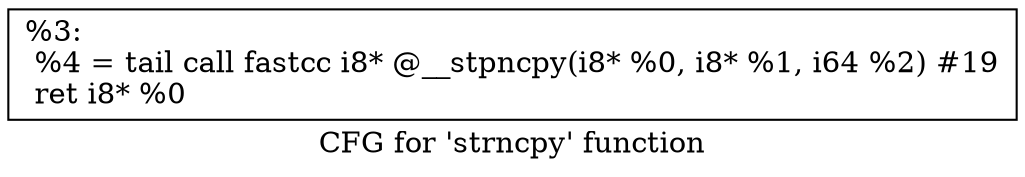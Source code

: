 digraph "CFG for 'strncpy' function" {
	label="CFG for 'strncpy' function";

	Node0x1fa5940 [shape=record,label="{%3:\l  %4 = tail call fastcc i8* @__stpncpy(i8* %0, i8* %1, i64 %2) #19\l  ret i8* %0\l}"];
}
